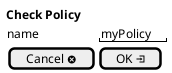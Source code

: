 @startuml

salt
{
  **Check Policy**
  {
      name | "myPolicy"
      [ Cancel <&circle-x>] | [ OK <&account-login> ]
  }
}

@enduml
